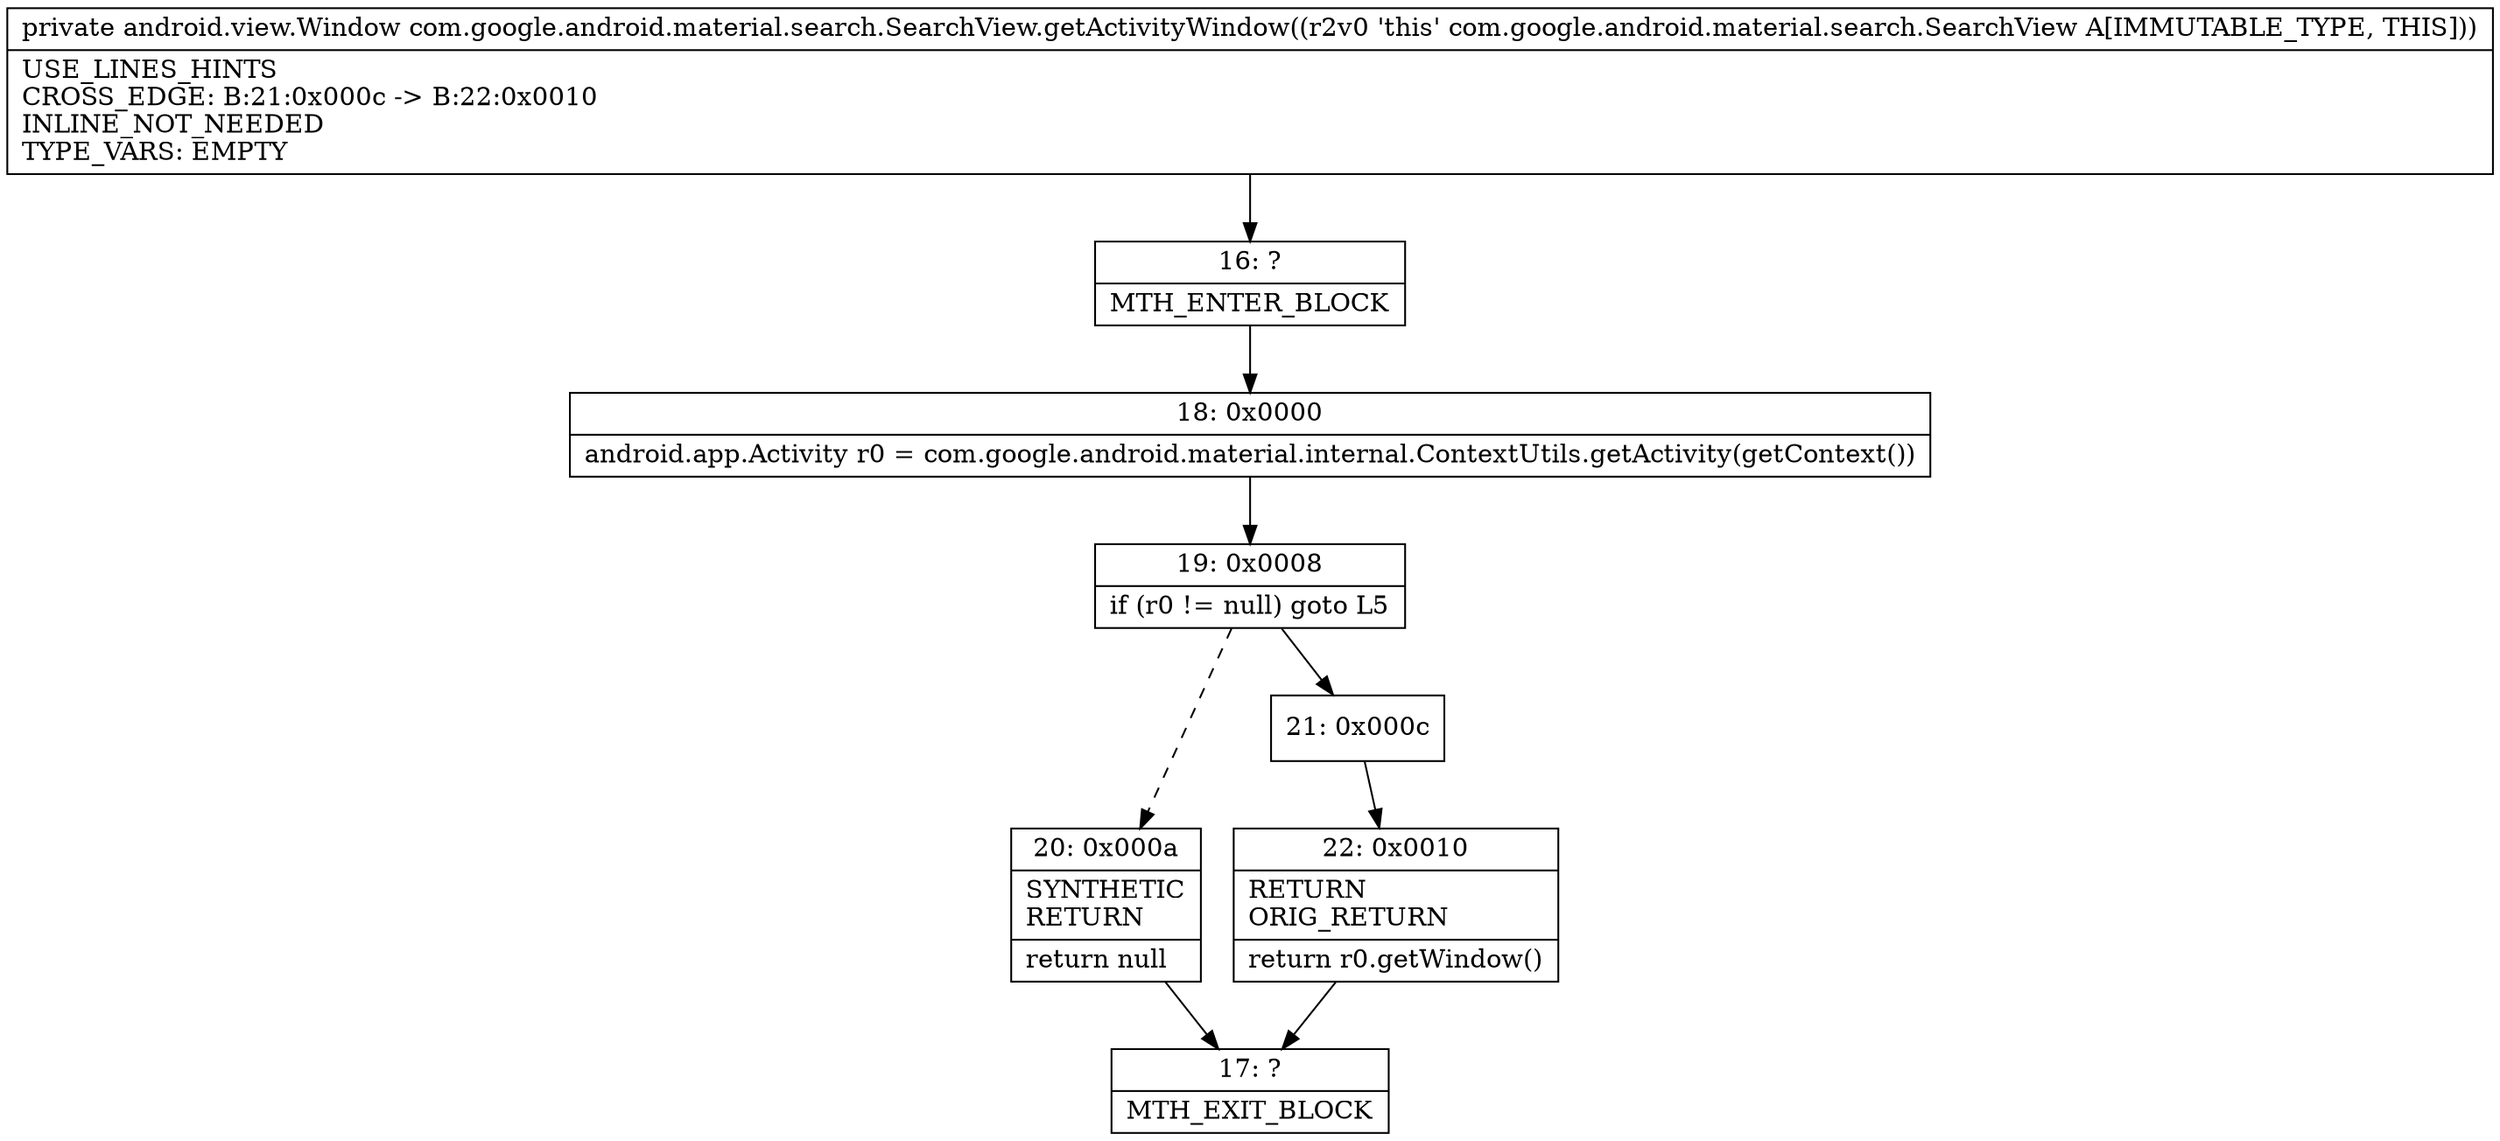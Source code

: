 digraph "CFG forcom.google.android.material.search.SearchView.getActivityWindow()Landroid\/view\/Window;" {
Node_16 [shape=record,label="{16\:\ ?|MTH_ENTER_BLOCK\l}"];
Node_18 [shape=record,label="{18\:\ 0x0000|android.app.Activity r0 = com.google.android.material.internal.ContextUtils.getActivity(getContext())\l}"];
Node_19 [shape=record,label="{19\:\ 0x0008|if (r0 != null) goto L5\l}"];
Node_20 [shape=record,label="{20\:\ 0x000a|SYNTHETIC\lRETURN\l|return null\l}"];
Node_17 [shape=record,label="{17\:\ ?|MTH_EXIT_BLOCK\l}"];
Node_21 [shape=record,label="{21\:\ 0x000c}"];
Node_22 [shape=record,label="{22\:\ 0x0010|RETURN\lORIG_RETURN\l|return r0.getWindow()\l}"];
MethodNode[shape=record,label="{private android.view.Window com.google.android.material.search.SearchView.getActivityWindow((r2v0 'this' com.google.android.material.search.SearchView A[IMMUTABLE_TYPE, THIS]))  | USE_LINES_HINTS\lCROSS_EDGE: B:21:0x000c \-\> B:22:0x0010\lINLINE_NOT_NEEDED\lTYPE_VARS: EMPTY\l}"];
MethodNode -> Node_16;Node_16 -> Node_18;
Node_18 -> Node_19;
Node_19 -> Node_20[style=dashed];
Node_19 -> Node_21;
Node_20 -> Node_17;
Node_21 -> Node_22;
Node_22 -> Node_17;
}

